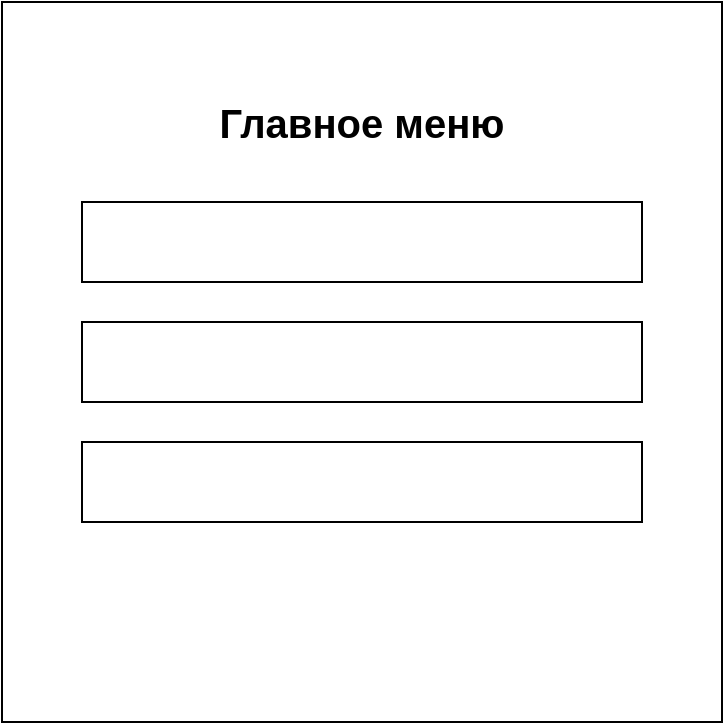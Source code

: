 <mxfile version="16.5.1" type="device"><diagram id="I7y8YC-p9mC1Mij7e4va" name="Page-1"><mxGraphModel dx="670" dy="414" grid="1" gridSize="10" guides="1" tooltips="1" connect="1" arrows="1" fold="1" page="1" pageScale="1" pageWidth="850" pageHeight="1100" math="0" shadow="0"><root><mxCell id="0"/><mxCell id="1" parent="0"/><mxCell id="3nBHsF74uArvUYbMxuMH-1" value="" style="rounded=0;whiteSpace=wrap;html=1;" vertex="1" parent="1"><mxGeometry x="200" y="160" width="360" height="360" as="geometry"/></mxCell><mxCell id="3nBHsF74uArvUYbMxuMH-2" value="" style="rounded=0;whiteSpace=wrap;html=1;" vertex="1" parent="1"><mxGeometry x="240" y="260" width="280" height="40" as="geometry"/></mxCell><mxCell id="3nBHsF74uArvUYbMxuMH-3" value="Главное меню" style="text;html=1;strokeColor=none;fillColor=none;align=center;verticalAlign=middle;whiteSpace=wrap;rounded=0;fontStyle=1;fontSize=20;" vertex="1" parent="1"><mxGeometry x="200" y="200" width="360" height="40" as="geometry"/></mxCell><mxCell id="3nBHsF74uArvUYbMxuMH-4" value="" style="rounded=0;whiteSpace=wrap;html=1;" vertex="1" parent="1"><mxGeometry x="240" y="320" width="280" height="40" as="geometry"/></mxCell><mxCell id="3nBHsF74uArvUYbMxuMH-5" value="" style="rounded=0;whiteSpace=wrap;html=1;" vertex="1" parent="1"><mxGeometry x="240" y="380" width="280" height="40" as="geometry"/></mxCell></root></mxGraphModel></diagram></mxfile>